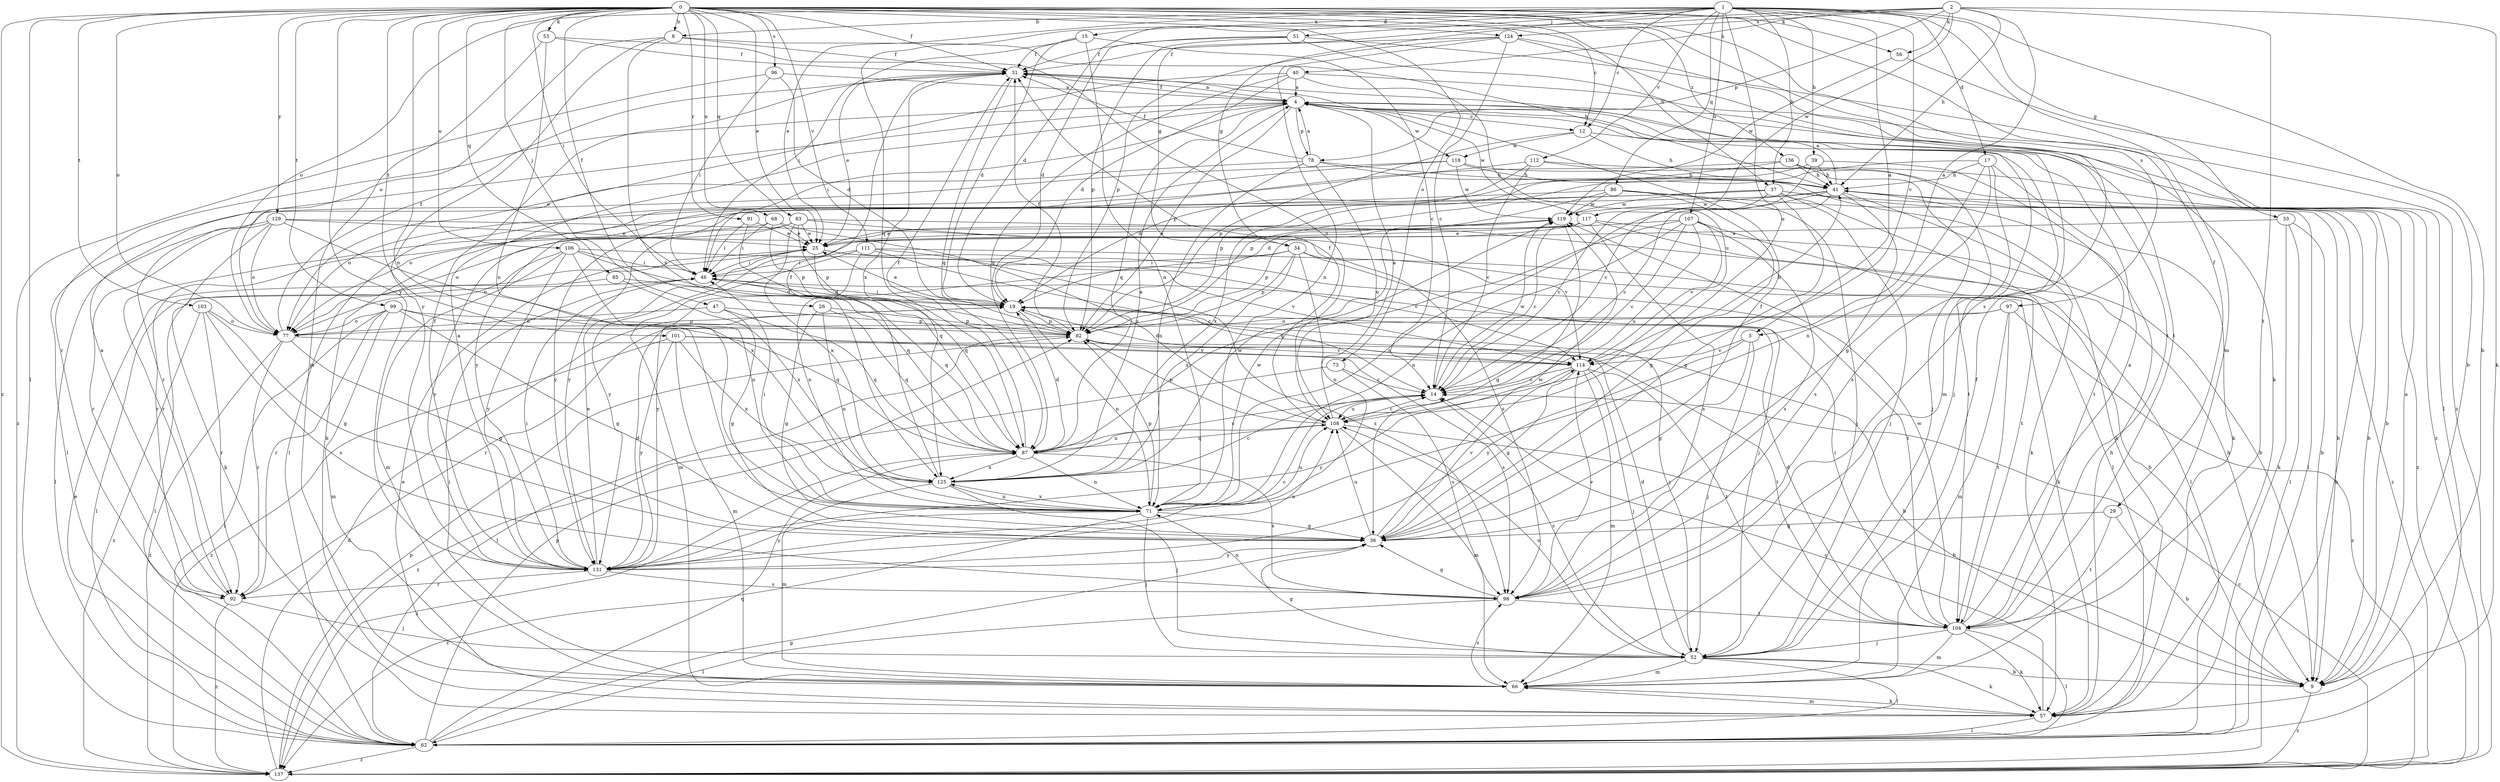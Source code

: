 strict digraph  {
0;
1;
2;
3;
4;
8;
9;
12;
14;
15;
17;
19;
25;
26;
29;
31;
33;
34;
36;
37;
39;
40;
41;
46;
47;
51;
52;
53;
56;
57;
62;
66;
68;
71;
73;
77;
78;
82;
83;
85;
86;
87;
91;
92;
96;
97;
98;
99;
101;
103;
104;
106;
107;
108;
111;
112;
114;
117;
118;
119;
124;
125;
129;
131;
136;
137;
0 -> 8  [label=b];
0 -> 12  [label=c];
0 -> 25  [label=e];
0 -> 26  [label=f];
0 -> 29  [label=f];
0 -> 31  [label=f];
0 -> 37  [label=h];
0 -> 46  [label=i];
0 -> 47  [label=j];
0 -> 53  [label=k];
0 -> 56  [label=k];
0 -> 62  [label=l];
0 -> 68  [label=n];
0 -> 71  [label=n];
0 -> 73  [label=o];
0 -> 77  [label=o];
0 -> 83  [label=q];
0 -> 85  [label=q];
0 -> 91  [label=r];
0 -> 96  [label=s];
0 -> 97  [label=s];
0 -> 98  [label=s];
0 -> 99  [label=t];
0 -> 101  [label=t];
0 -> 103  [label=t];
0 -> 106  [label=u];
0 -> 111  [label=v];
0 -> 124  [label=x];
0 -> 129  [label=y];
0 -> 131  [label=y];
0 -> 136  [label=z];
0 -> 137  [label=z];
1 -> 3  [label=a];
1 -> 8  [label=b];
1 -> 9  [label=b];
1 -> 12  [label=c];
1 -> 15  [label=d];
1 -> 17  [label=d];
1 -> 19  [label=d];
1 -> 25  [label=e];
1 -> 33  [label=g];
1 -> 34  [label=g];
1 -> 37  [label=h];
1 -> 39  [label=h];
1 -> 51  [label=j];
1 -> 66  [label=m];
1 -> 77  [label=o];
1 -> 86  [label=q];
1 -> 107  [label=u];
1 -> 108  [label=u];
1 -> 112  [label=v];
1 -> 114  [label=v];
2 -> 3  [label=a];
2 -> 34  [label=g];
2 -> 40  [label=h];
2 -> 41  [label=h];
2 -> 56  [label=k];
2 -> 57  [label=k];
2 -> 78  [label=p];
2 -> 87  [label=q];
2 -> 104  [label=t];
2 -> 117  [label=w];
2 -> 124  [label=x];
3 -> 36  [label=g];
3 -> 52  [label=j];
3 -> 114  [label=v];
3 -> 131  [label=y];
4 -> 12  [label=c];
4 -> 31  [label=f];
4 -> 46  [label=i];
4 -> 66  [label=m];
4 -> 78  [label=p];
4 -> 82  [label=p];
4 -> 87  [label=q];
4 -> 92  [label=r];
4 -> 117  [label=w];
4 -> 118  [label=w];
4 -> 137  [label=z];
8 -> 31  [label=f];
8 -> 41  [label=h];
8 -> 77  [label=o];
8 -> 125  [label=x];
8 -> 131  [label=y];
9 -> 4  [label=a];
9 -> 137  [label=z];
12 -> 41  [label=h];
12 -> 52  [label=j];
12 -> 82  [label=p];
12 -> 118  [label=w];
14 -> 108  [label=u];
14 -> 119  [label=w];
15 -> 14  [label=c];
15 -> 19  [label=d];
15 -> 31  [label=f];
15 -> 46  [label=i];
15 -> 71  [label=n];
17 -> 36  [label=g];
17 -> 41  [label=h];
17 -> 57  [label=k];
17 -> 71  [label=n];
17 -> 82  [label=p];
17 -> 98  [label=s];
19 -> 25  [label=e];
19 -> 46  [label=i];
19 -> 52  [label=j];
19 -> 71  [label=n];
19 -> 82  [label=p];
25 -> 46  [label=i];
25 -> 87  [label=q];
25 -> 104  [label=t];
25 -> 114  [label=v];
26 -> 36  [label=g];
26 -> 71  [label=n];
26 -> 82  [label=p];
26 -> 87  [label=q];
29 -> 9  [label=b];
29 -> 36  [label=g];
29 -> 104  [label=t];
31 -> 4  [label=a];
31 -> 25  [label=e];
31 -> 87  [label=q];
31 -> 125  [label=x];
33 -> 9  [label=b];
33 -> 25  [label=e];
33 -> 57  [label=k];
33 -> 62  [label=l];
34 -> 46  [label=i];
34 -> 52  [label=j];
34 -> 57  [label=k];
34 -> 71  [label=n];
34 -> 82  [label=p];
34 -> 125  [label=x];
34 -> 131  [label=y];
36 -> 31  [label=f];
36 -> 108  [label=u];
36 -> 114  [label=v];
36 -> 119  [label=w];
36 -> 131  [label=y];
37 -> 9  [label=b];
37 -> 14  [label=c];
37 -> 36  [label=g];
37 -> 52  [label=j];
37 -> 62  [label=l];
37 -> 77  [label=o];
37 -> 119  [label=w];
37 -> 131  [label=y];
37 -> 137  [label=z];
39 -> 14  [label=c];
39 -> 41  [label=h];
39 -> 104  [label=t];
39 -> 125  [label=x];
40 -> 4  [label=a];
40 -> 19  [label=d];
40 -> 62  [label=l];
40 -> 77  [label=o];
40 -> 87  [label=q];
40 -> 108  [label=u];
41 -> 4  [label=a];
41 -> 9  [label=b];
41 -> 14  [label=c];
41 -> 57  [label=k];
41 -> 71  [label=n];
41 -> 77  [label=o];
41 -> 98  [label=s];
41 -> 119  [label=w];
46 -> 19  [label=d];
46 -> 62  [label=l];
46 -> 87  [label=q];
47 -> 36  [label=g];
47 -> 77  [label=o];
47 -> 82  [label=p];
47 -> 87  [label=q];
51 -> 19  [label=d];
51 -> 31  [label=f];
51 -> 82  [label=p];
51 -> 104  [label=t];
51 -> 137  [label=z];
52 -> 9  [label=b];
52 -> 14  [label=c];
52 -> 19  [label=d];
52 -> 36  [label=g];
52 -> 57  [label=k];
52 -> 62  [label=l];
52 -> 66  [label=m];
52 -> 108  [label=u];
53 -> 31  [label=f];
53 -> 66  [label=m];
53 -> 71  [label=n];
53 -> 108  [label=u];
56 -> 9  [label=b];
56 -> 119  [label=w];
57 -> 14  [label=c];
57 -> 25  [label=e];
57 -> 41  [label=h];
57 -> 62  [label=l];
57 -> 66  [label=m];
62 -> 25  [label=e];
62 -> 36  [label=g];
62 -> 82  [label=p];
62 -> 87  [label=q];
62 -> 137  [label=z];
66 -> 31  [label=f];
66 -> 46  [label=i];
66 -> 57  [label=k];
66 -> 98  [label=s];
68 -> 25  [label=e];
68 -> 46  [label=i];
68 -> 82  [label=p];
68 -> 92  [label=r];
68 -> 108  [label=u];
71 -> 36  [label=g];
71 -> 46  [label=i];
71 -> 52  [label=j];
71 -> 82  [label=p];
71 -> 108  [label=u];
71 -> 119  [label=w];
71 -> 125  [label=x];
71 -> 131  [label=y];
71 -> 137  [label=z];
73 -> 14  [label=c];
73 -> 98  [label=s];
73 -> 137  [label=z];
77 -> 9  [label=b];
77 -> 31  [label=f];
77 -> 36  [label=g];
77 -> 92  [label=r];
77 -> 137  [label=z];
78 -> 4  [label=a];
78 -> 31  [label=f];
78 -> 41  [label=h];
78 -> 57  [label=k];
78 -> 62  [label=l];
78 -> 71  [label=n];
78 -> 108  [label=u];
82 -> 31  [label=f];
82 -> 62  [label=l];
82 -> 104  [label=t];
82 -> 114  [label=v];
83 -> 9  [label=b];
83 -> 25  [label=e];
83 -> 82  [label=p];
83 -> 92  [label=r];
83 -> 98  [label=s];
83 -> 125  [label=x];
83 -> 131  [label=y];
85 -> 19  [label=d];
85 -> 62  [label=l];
85 -> 125  [label=x];
86 -> 19  [label=d];
86 -> 36  [label=g];
86 -> 52  [label=j];
86 -> 62  [label=l];
86 -> 119  [label=w];
86 -> 131  [label=y];
87 -> 14  [label=c];
87 -> 19  [label=d];
87 -> 31  [label=f];
87 -> 71  [label=n];
87 -> 98  [label=s];
87 -> 108  [label=u];
87 -> 125  [label=x];
87 -> 137  [label=z];
91 -> 25  [label=e];
91 -> 46  [label=i];
91 -> 87  [label=q];
92 -> 4  [label=a];
92 -> 52  [label=j];
92 -> 137  [label=z];
96 -> 4  [label=a];
96 -> 19  [label=d];
96 -> 46  [label=i];
96 -> 137  [label=z];
97 -> 66  [label=m];
97 -> 77  [label=o];
97 -> 92  [label=r];
97 -> 104  [label=t];
97 -> 137  [label=z];
98 -> 36  [label=g];
98 -> 62  [label=l];
98 -> 71  [label=n];
98 -> 104  [label=t];
98 -> 114  [label=v];
99 -> 36  [label=g];
99 -> 62  [label=l];
99 -> 66  [label=m];
99 -> 77  [label=o];
99 -> 82  [label=p];
99 -> 87  [label=q];
99 -> 92  [label=r];
101 -> 66  [label=m];
101 -> 98  [label=s];
101 -> 114  [label=v];
101 -> 125  [label=x];
101 -> 131  [label=y];
101 -> 137  [label=z];
103 -> 36  [label=g];
103 -> 77  [label=o];
103 -> 92  [label=r];
103 -> 98  [label=s];
103 -> 137  [label=z];
104 -> 4  [label=a];
104 -> 19  [label=d];
104 -> 46  [label=i];
104 -> 52  [label=j];
104 -> 57  [label=k];
104 -> 62  [label=l];
104 -> 66  [label=m];
104 -> 119  [label=w];
106 -> 46  [label=i];
106 -> 66  [label=m];
106 -> 71  [label=n];
106 -> 77  [label=o];
106 -> 87  [label=q];
106 -> 114  [label=v];
106 -> 131  [label=y];
107 -> 14  [label=c];
107 -> 25  [label=e];
107 -> 71  [label=n];
107 -> 87  [label=q];
107 -> 98  [label=s];
107 -> 104  [label=t];
107 -> 108  [label=u];
107 -> 114  [label=v];
108 -> 4  [label=a];
108 -> 9  [label=b];
108 -> 14  [label=c];
108 -> 31  [label=f];
108 -> 66  [label=m];
108 -> 82  [label=p];
108 -> 87  [label=q];
111 -> 9  [label=b];
111 -> 14  [label=c];
111 -> 46  [label=i];
111 -> 66  [label=m];
111 -> 71  [label=n];
111 -> 98  [label=s];
112 -> 14  [label=c];
112 -> 41  [label=h];
112 -> 82  [label=p];
112 -> 131  [label=y];
112 -> 137  [label=z];
114 -> 14  [label=c];
114 -> 19  [label=d];
114 -> 36  [label=g];
114 -> 41  [label=h];
114 -> 52  [label=j];
114 -> 66  [label=m];
114 -> 104  [label=t];
114 -> 131  [label=y];
117 -> 9  [label=b];
117 -> 14  [label=c];
117 -> 25  [label=e];
117 -> 62  [label=l];
117 -> 77  [label=o];
117 -> 98  [label=s];
117 -> 131  [label=y];
118 -> 9  [label=b];
118 -> 41  [label=h];
118 -> 62  [label=l];
118 -> 92  [label=r];
118 -> 119  [label=w];
119 -> 25  [label=e];
119 -> 36  [label=g];
119 -> 82  [label=p];
124 -> 14  [label=c];
124 -> 31  [label=f];
124 -> 57  [label=k];
124 -> 71  [label=n];
124 -> 82  [label=p];
124 -> 104  [label=t];
125 -> 4  [label=a];
125 -> 14  [label=c];
125 -> 31  [label=f];
125 -> 52  [label=j];
125 -> 66  [label=m];
125 -> 71  [label=n];
125 -> 119  [label=w];
129 -> 25  [label=e];
129 -> 57  [label=k];
129 -> 62  [label=l];
129 -> 77  [label=o];
129 -> 92  [label=r];
129 -> 114  [label=v];
129 -> 125  [label=x];
131 -> 4  [label=a];
131 -> 14  [label=c];
131 -> 19  [label=d];
131 -> 25  [label=e];
131 -> 31  [label=f];
131 -> 46  [label=i];
131 -> 92  [label=r];
131 -> 98  [label=s];
131 -> 108  [label=u];
136 -> 19  [label=d];
136 -> 41  [label=h];
136 -> 52  [label=j];
136 -> 57  [label=k];
136 -> 104  [label=t];
137 -> 14  [label=c];
137 -> 19  [label=d];
137 -> 41  [label=h];
137 -> 82  [label=p];
}
